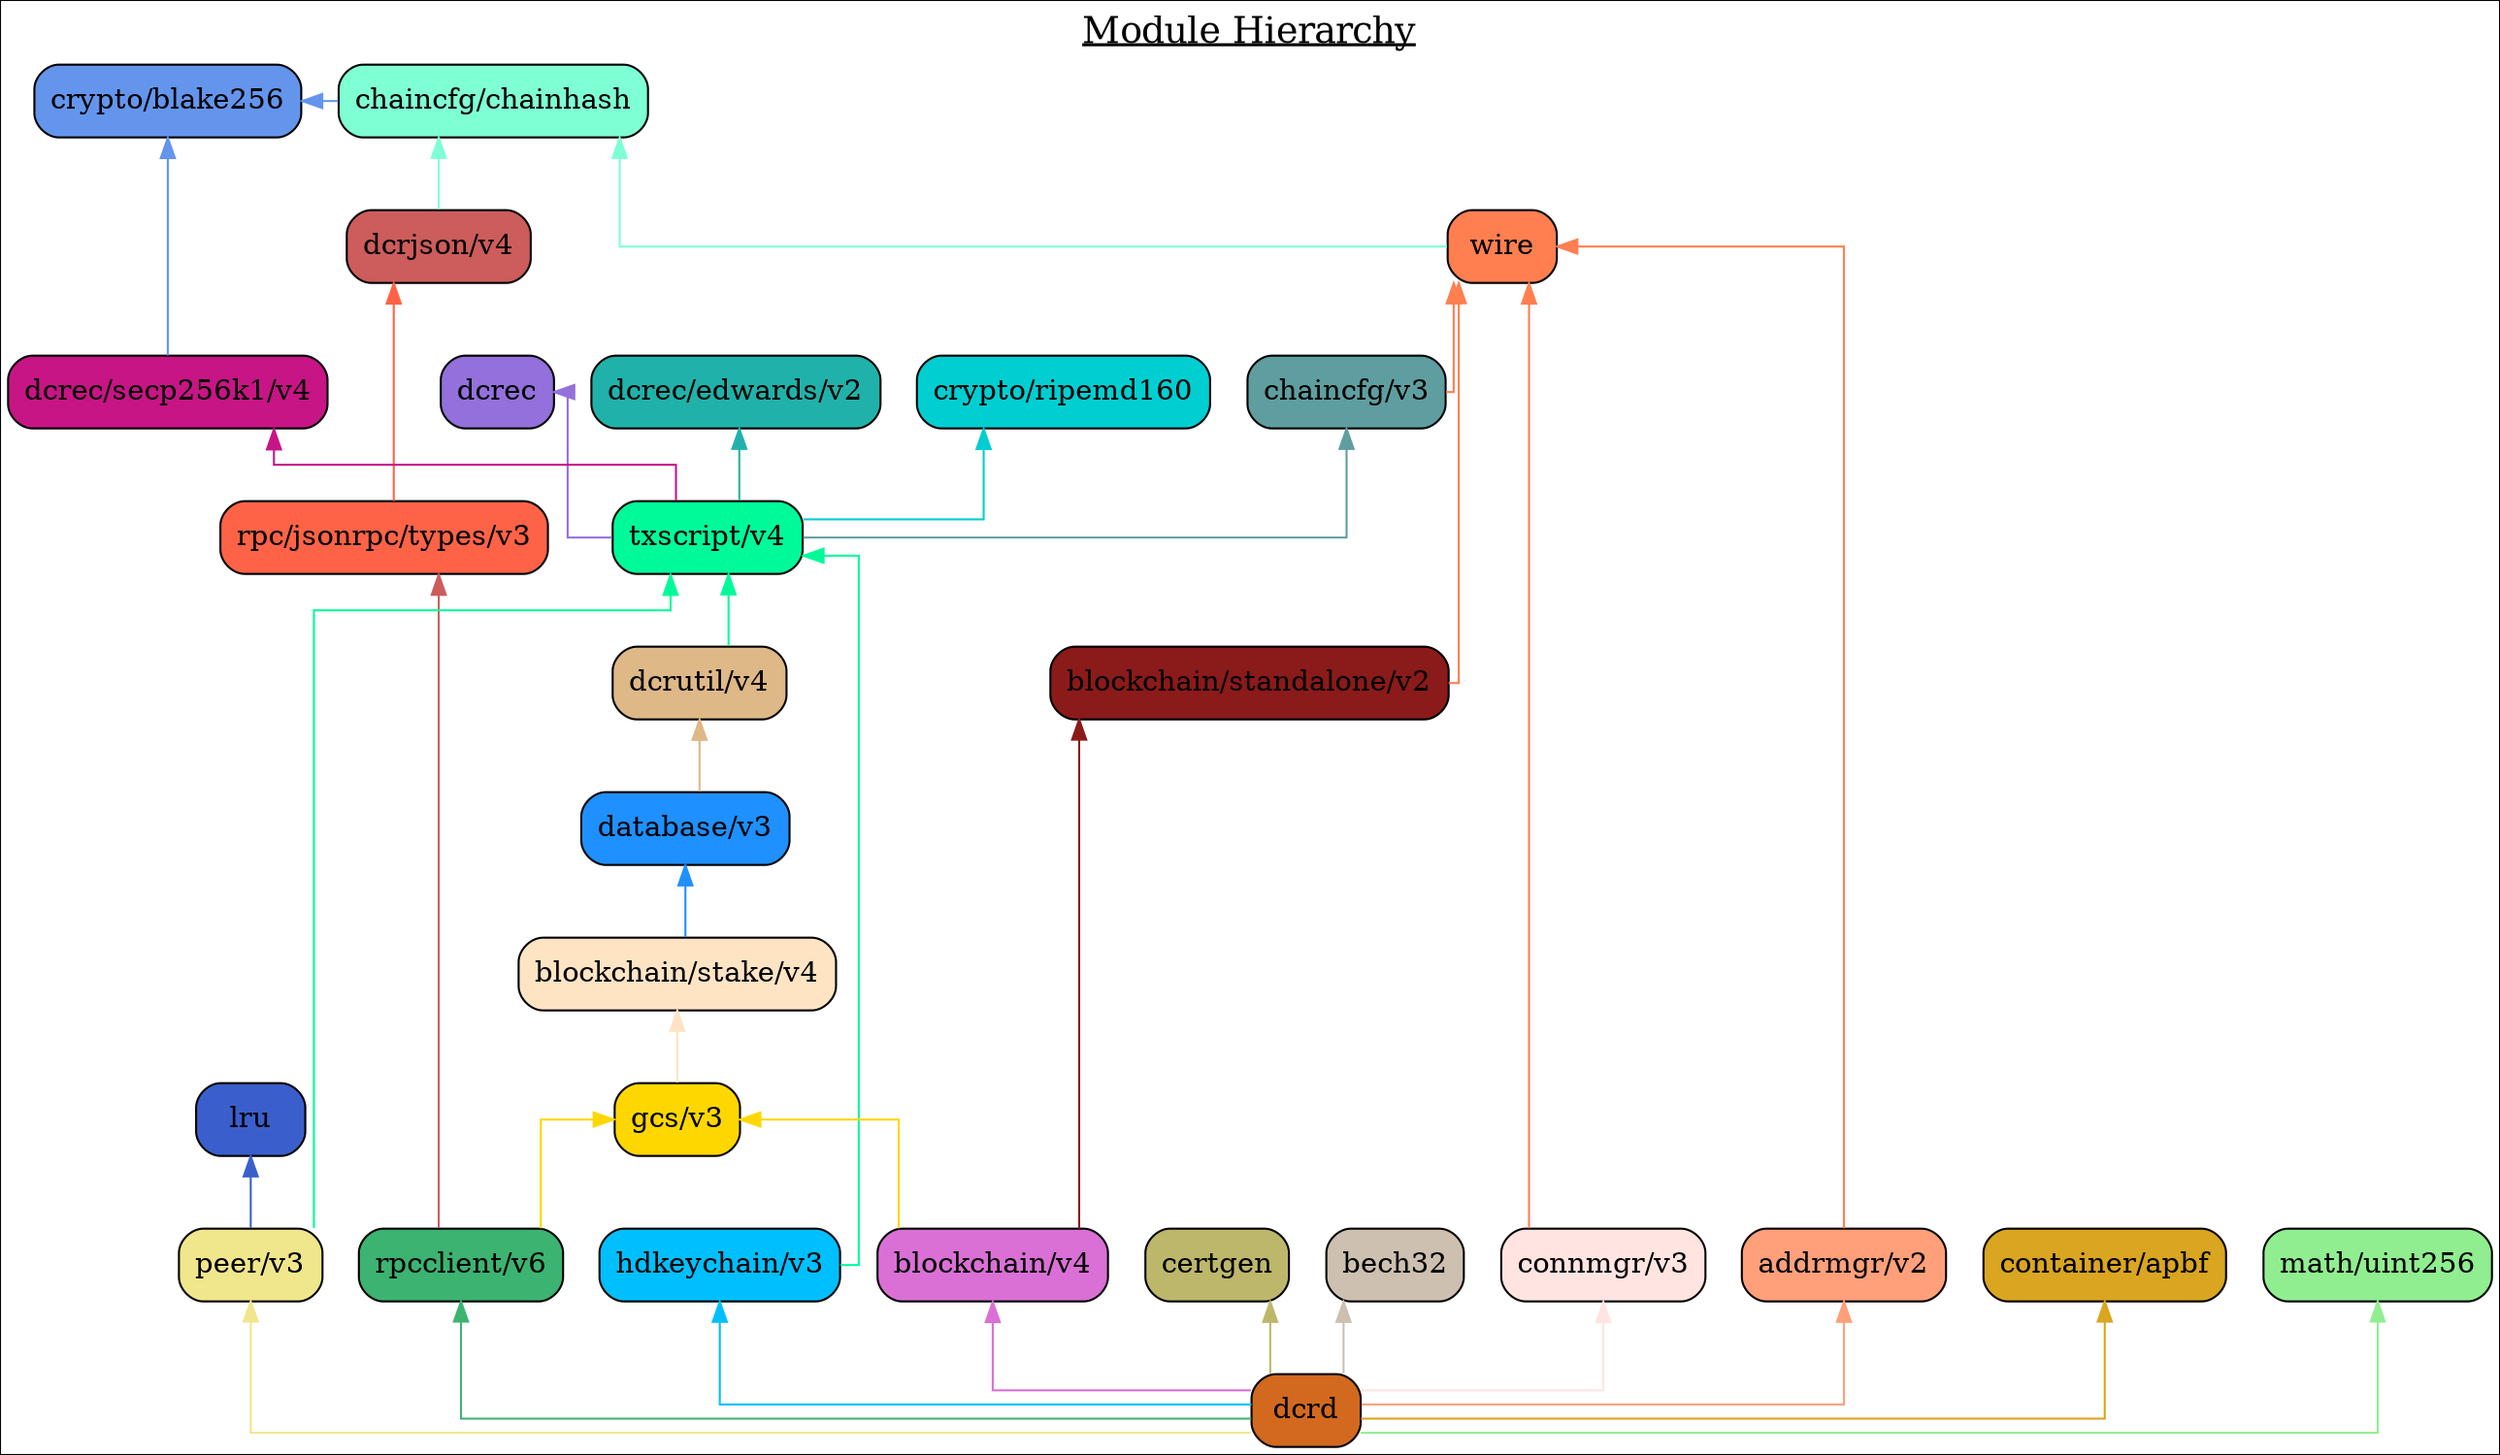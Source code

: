 digraph {
	graph [splines=ortho colorscheme=svg label=<<u>Module Hierarchy</u>> labelloc=t fontsize=18.0]
	node [shape=box style="filled, rounded"]

	blake256 [label="crypto/blake256" fillcolor=cornflowerblue]
	ripemd160 [label="crypto/ripemd160" fillcolor=darkturquoise]
	certgen [label="certgen" fillcolor=darkkhaki]
	bech32 [label="bech32" fillcolor=antiquewhite3]
	chainhash [label="chaincfg/chainhash" fillcolor=aquamarine]
	dcrjson [label="dcrjson/v4" fillcolor=indianred]
	types [label="rpc/jsonrpc/types/v3" fillcolor=tomato]
	wire [label="wire" fillcolor=coral]
	addrmgr [label="addrmgr/v2" fillcolor=lightsalmon]
	chaincfg [label="chaincfg/v3" fillcolor=cadetblue]
	connmgr [label="connmgr/v3" fillcolor=mistyrose]
	dcrec [label="dcrec" fillcolor=mediumpurple]
	edwards [label="dcrec/edwards/v2" fillcolor=lightseagreen]
	secp256k1 [label="dcrec/secp256k1/v4" fillcolor=mediumvioletred]
	dcrutil [label="dcrutil/v4" fillcolor=burlywood]
	database [label="database/v3" fillcolor=dodgerblue]
	hdkeychain [label="hdkeychain/v3" fillcolor=deepskyblue]
	txscript [label="txscript/v4" fillcolor=mediumspringgreen]
	stake [label="blockchain/stake/v4" fillcolor=bisque]
	standalone [label="blockchain/standalone/v2" fillcolor=firebrick4]
	gcs [label="gcs/v3" fillcolor=gold]
	blockchain [label="blockchain/v4" fillcolor=orchid]
	lru [label="lru" fillcolor=royalblue3]
	peer [label="peer/v3" fillcolor=khaki]
	rpcclient [label="rpcclient/v6" fillcolor=mediumseagreen]
	apbf [label="container/apbf" fillcolor=goldenrod]
	uint256  [label="math/uint256" fillcolor=lightgreen]
	dcrd [label="dcrd" fillcolor=chocolate]

	{rank=same blake256 chainhash}
	{rank=same dcrec secp256k1}
	{rank=same connmgr addrmgr hdkeychain peer blockchain rpcclient}

	certgen
	bech32
	blake256 -> chainhash [dir=back color=cornflowerblue]
	blake256 -> secp256k1 [dir=back color=cornflowerblue]
	chaincfg -> txscript [dir=back color=cadetblue]
	chainhash -> dcrjson [dir=back color=aquamarine]
	chainhash -> wire [dir=back color=aquamarine]
	wire -> addrmgr [dir=back color=coral]
	wire -> chaincfg [dir=back color=coral]
	wire -> connmgr [dir=back color=coral]
	wire -> standalone [dir=back color=coral]
	ripemd160 -> txscript [dir=back color=darkturquoise]
	dcrec -> txscript [dir=back color=mediumpurple]
	edwards -> txscript [dir=back color=lightseagreen]
	secp256k1 -> txscript [dir=back color=mediumvioletred]
	txscript -> dcrutil [dir=back color=mediumspringgreen]
	txscript -> hdkeychain [dir=back color=mediumspringgreen]
	txscript -> peer [dir=back color=mediumspringgreen]
	dcrutil -> database [dir=back color=burlywood]
	database -> stake [dir=back color=dodgerblue]
	stake -> gcs [dir=back color=bisque]
	standalone -> blockchain [dir=back color=firebrick4]
	gcs -> blockchain [dir=back color=gold]
	gcs -> rpcclient [dir=back color=gold]

	lru -> peer [dir=back color=royalblue3]
	dcrjson -> types [dir=back color=tomato]
	types -> rpcclient [dir=back color=indianred]

	blockchain -> dcrd [dir=back color=orchid]
	certgen -> dcrd [dir=back color=darkkhaki]
	bech32 -> dcrd [dir=back color=antiquewhite3]
	addrmgr -> dcrd [dir=back color=lightsalmon]
	hdkeychain -> dcrd [dir=back color=deepskyblue]
	connmgr -> dcrd [dir=back color=mistyrose]
	rpcclient -> dcrd [dir=back color=mediumseagreen]
	peer -> dcrd [dir=back color=khaki]
	apbf -> dcrd [dir=back color=goldenrod]
	uint256 -> dcrd [dir=back color=lightgreen]
}
